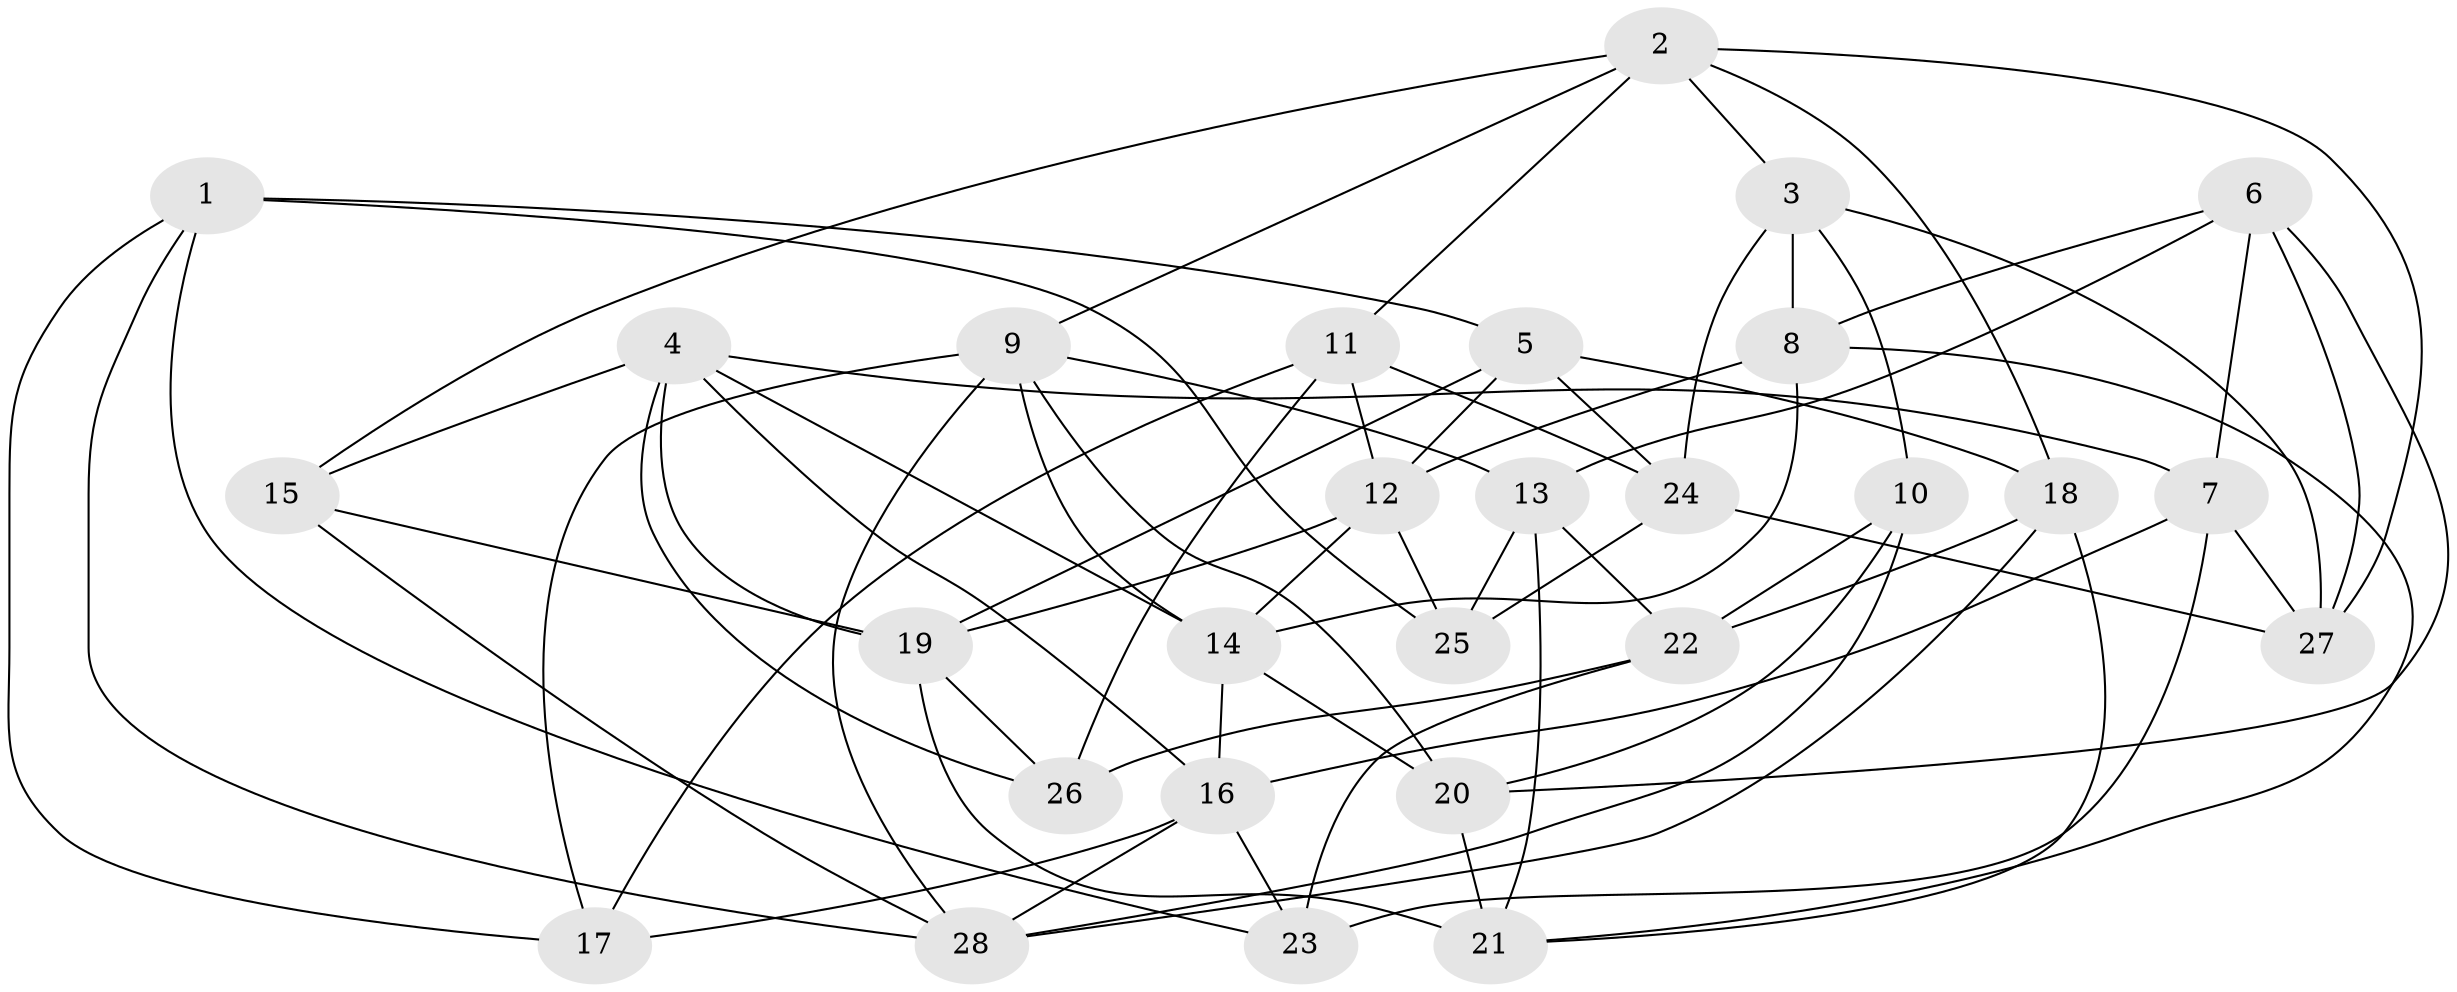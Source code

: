 // original degree distribution, {4: 1.0}
// Generated by graph-tools (version 1.1) at 2025/03/03/09/25 03:03:02]
// undirected, 28 vertices, 71 edges
graph export_dot {
graph [start="1"]
  node [color=gray90,style=filled];
  1;
  2;
  3;
  4;
  5;
  6;
  7;
  8;
  9;
  10;
  11;
  12;
  13;
  14;
  15;
  16;
  17;
  18;
  19;
  20;
  21;
  22;
  23;
  24;
  25;
  26;
  27;
  28;
  1 -- 5 [weight=1.0];
  1 -- 17 [weight=1.0];
  1 -- 23 [weight=1.0];
  1 -- 25 [weight=2.0];
  1 -- 28 [weight=1.0];
  2 -- 3 [weight=1.0];
  2 -- 9 [weight=1.0];
  2 -- 11 [weight=1.0];
  2 -- 15 [weight=1.0];
  2 -- 18 [weight=1.0];
  2 -- 27 [weight=1.0];
  3 -- 8 [weight=2.0];
  3 -- 10 [weight=1.0];
  3 -- 24 [weight=1.0];
  3 -- 27 [weight=1.0];
  4 -- 7 [weight=1.0];
  4 -- 14 [weight=1.0];
  4 -- 15 [weight=1.0];
  4 -- 16 [weight=1.0];
  4 -- 19 [weight=1.0];
  4 -- 26 [weight=1.0];
  5 -- 12 [weight=1.0];
  5 -- 18 [weight=2.0];
  5 -- 19 [weight=1.0];
  5 -- 24 [weight=1.0];
  6 -- 7 [weight=1.0];
  6 -- 8 [weight=1.0];
  6 -- 13 [weight=2.0];
  6 -- 20 [weight=1.0];
  6 -- 27 [weight=1.0];
  7 -- 16 [weight=1.0];
  7 -- 23 [weight=1.0];
  7 -- 27 [weight=2.0];
  8 -- 12 [weight=1.0];
  8 -- 14 [weight=1.0];
  8 -- 21 [weight=1.0];
  9 -- 13 [weight=1.0];
  9 -- 14 [weight=1.0];
  9 -- 17 [weight=1.0];
  9 -- 20 [weight=1.0];
  9 -- 28 [weight=1.0];
  10 -- 20 [weight=1.0];
  10 -- 22 [weight=1.0];
  10 -- 28 [weight=1.0];
  11 -- 12 [weight=1.0];
  11 -- 17 [weight=1.0];
  11 -- 24 [weight=1.0];
  11 -- 26 [weight=2.0];
  12 -- 14 [weight=1.0];
  12 -- 19 [weight=1.0];
  12 -- 25 [weight=1.0];
  13 -- 21 [weight=1.0];
  13 -- 22 [weight=1.0];
  13 -- 25 [weight=1.0];
  14 -- 16 [weight=1.0];
  14 -- 20 [weight=1.0];
  15 -- 19 [weight=1.0];
  15 -- 28 [weight=1.0];
  16 -- 17 [weight=1.0];
  16 -- 23 [weight=1.0];
  16 -- 28 [weight=1.0];
  18 -- 21 [weight=1.0];
  18 -- 22 [weight=1.0];
  18 -- 28 [weight=1.0];
  19 -- 21 [weight=1.0];
  19 -- 26 [weight=1.0];
  20 -- 21 [weight=2.0];
  22 -- 23 [weight=1.0];
  22 -- 26 [weight=2.0];
  24 -- 25 [weight=2.0];
  24 -- 27 [weight=1.0];
}

